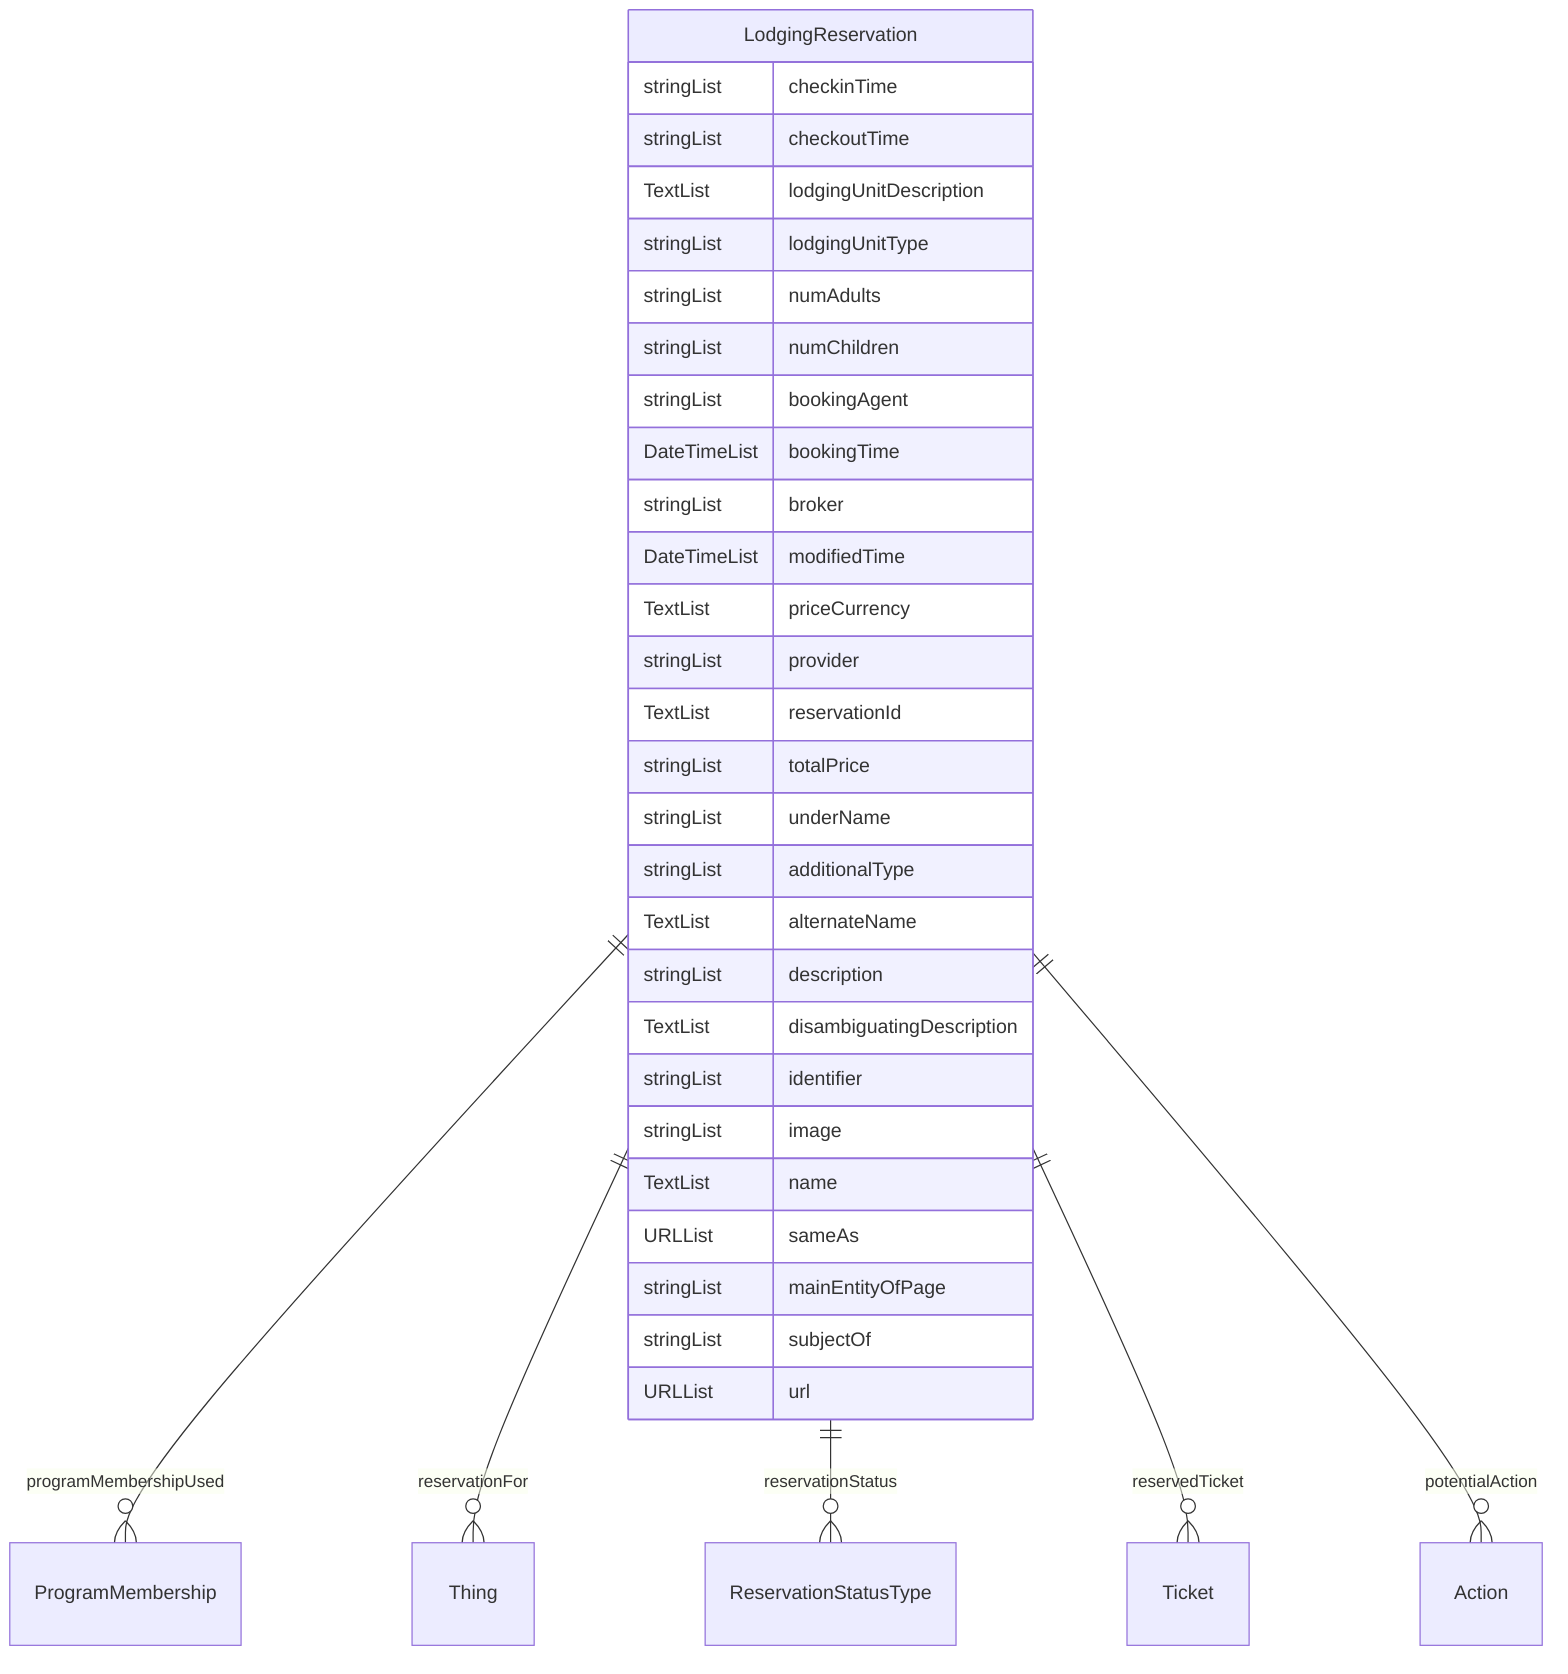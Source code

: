 erDiagram
LodgingReservation {
    stringList checkinTime  
    stringList checkoutTime  
    TextList lodgingUnitDescription  
    stringList lodgingUnitType  
    stringList numAdults  
    stringList numChildren  
    stringList bookingAgent  
    DateTimeList bookingTime  
    stringList broker  
    DateTimeList modifiedTime  
    TextList priceCurrency  
    stringList provider  
    TextList reservationId  
    stringList totalPrice  
    stringList underName  
    stringList additionalType  
    TextList alternateName  
    stringList description  
    TextList disambiguatingDescription  
    stringList identifier  
    stringList image  
    TextList name  
    URLList sameAs  
    stringList mainEntityOfPage  
    stringList subjectOf  
    URLList url  
}

LodgingReservation ||--}o ProgramMembership : "programMembershipUsed"
LodgingReservation ||--}o Thing : "reservationFor"
LodgingReservation ||--}o ReservationStatusType : "reservationStatus"
LodgingReservation ||--}o Ticket : "reservedTicket"
LodgingReservation ||--}o Action : "potentialAction"